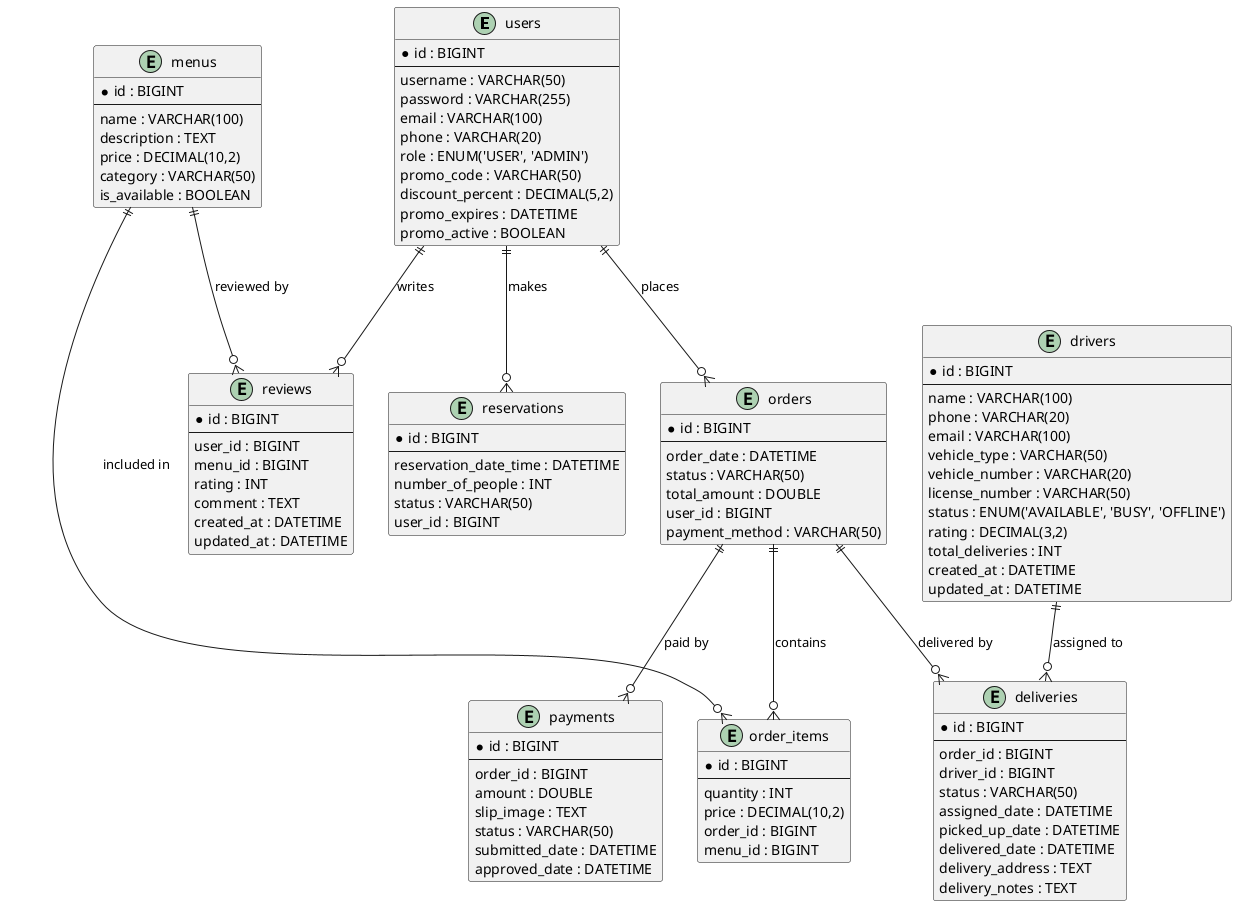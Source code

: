 @startuml EER Diagram for Restaurant System Database

' Entities

entity "users" as users {
  *id : BIGINT
  --
  username : VARCHAR(50)
  password : VARCHAR(255)
  email : VARCHAR(100)
  phone : VARCHAR(20)
  role : ENUM('USER', 'ADMIN')
  promo_code : VARCHAR(50)
  discount_percent : DECIMAL(5,2)
  promo_expires : DATETIME
  promo_active : BOOLEAN
}

entity "menus" as menus {
  *id : BIGINT
  --
  name : VARCHAR(100)
  description : TEXT
  price : DECIMAL(10,2)
  category : VARCHAR(50)
  is_available : BOOLEAN
}

entity "orders" as orders {
  *id : BIGINT
  --
  order_date : DATETIME
  status : VARCHAR(50)
  total_amount : DOUBLE
  user_id : BIGINT
  payment_method : VARCHAR(50)
}

entity "order_items" as order_items {
  *id : BIGINT
  --
  quantity : INT
  price : DECIMAL(10,2)
  order_id : BIGINT
  menu_id : BIGINT
}

entity "reservations" as reservations {
  *id : BIGINT
  --
  reservation_date_time : DATETIME
  number_of_people : INT
  status : VARCHAR(50)
  user_id : BIGINT
}

entity "drivers" as drivers {
  *id : BIGINT
  --
  name : VARCHAR(100)
  phone : VARCHAR(20)
  email : VARCHAR(100)
  vehicle_type : VARCHAR(50)
  vehicle_number : VARCHAR(20)
  license_number : VARCHAR(50)
  status : ENUM('AVAILABLE', 'BUSY', 'OFFLINE')
  rating : DECIMAL(3,2)
  total_deliveries : INT
  created_at : DATETIME
  updated_at : DATETIME
}

entity "deliveries" as deliveries {
  *id : BIGINT
  --
  order_id : BIGINT
  driver_id : BIGINT
  status : VARCHAR(50)
  assigned_date : DATETIME
  picked_up_date : DATETIME
  delivered_date : DATETIME
  delivery_address : TEXT
  delivery_notes : TEXT
}

entity "payments" as payments {
  *id : BIGINT
  --
  order_id : BIGINT
  amount : DOUBLE
  slip_image : TEXT
  status : VARCHAR(50)
  submitted_date : DATETIME
  approved_date : DATETIME
}

entity "reviews" as reviews {
  *id : BIGINT
  --
  user_id : BIGINT
  menu_id : BIGINT
  rating : INT
  comment : TEXT
  created_at : DATETIME
  updated_at : DATETIME
}

' Relationships

users ||--o{ orders : places
users ||--o{ reservations : makes
users ||--o{ reviews : writes

menus ||--o{ order_items : included in
menus ||--o{ reviews : reviewed by

orders ||--o{ order_items : contains
orders ||--o{ deliveries : delivered by
orders ||--o{ payments : paid by

drivers ||--o{ deliveries : assigned to

@enduml
